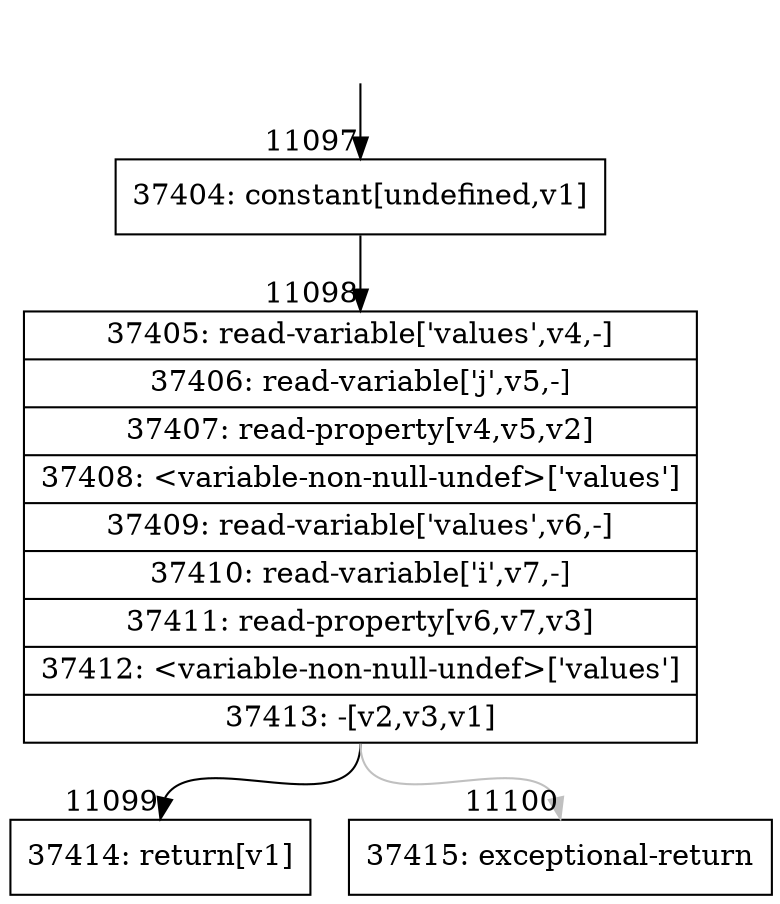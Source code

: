 digraph {
rankdir="TD"
BB_entry1021[shape=none,label=""];
BB_entry1021 -> BB11097 [tailport=s, headport=n, headlabel="    11097"]
BB11097 [shape=record label="{37404: constant[undefined,v1]}" ] 
BB11097 -> BB11098 [tailport=s, headport=n, headlabel="      11098"]
BB11098 [shape=record label="{37405: read-variable['values',v4,-]|37406: read-variable['j',v5,-]|37407: read-property[v4,v5,v2]|37408: \<variable-non-null-undef\>['values']|37409: read-variable['values',v6,-]|37410: read-variable['i',v7,-]|37411: read-property[v6,v7,v3]|37412: \<variable-non-null-undef\>['values']|37413: -[v2,v3,v1]}" ] 
BB11098 -> BB11099 [tailport=s, headport=n, headlabel="      11099"]
BB11098 -> BB11100 [tailport=s, headport=n, color=gray, headlabel="      11100"]
BB11099 [shape=record label="{37414: return[v1]}" ] 
BB11100 [shape=record label="{37415: exceptional-return}" ] 
//#$~ 6607
}
